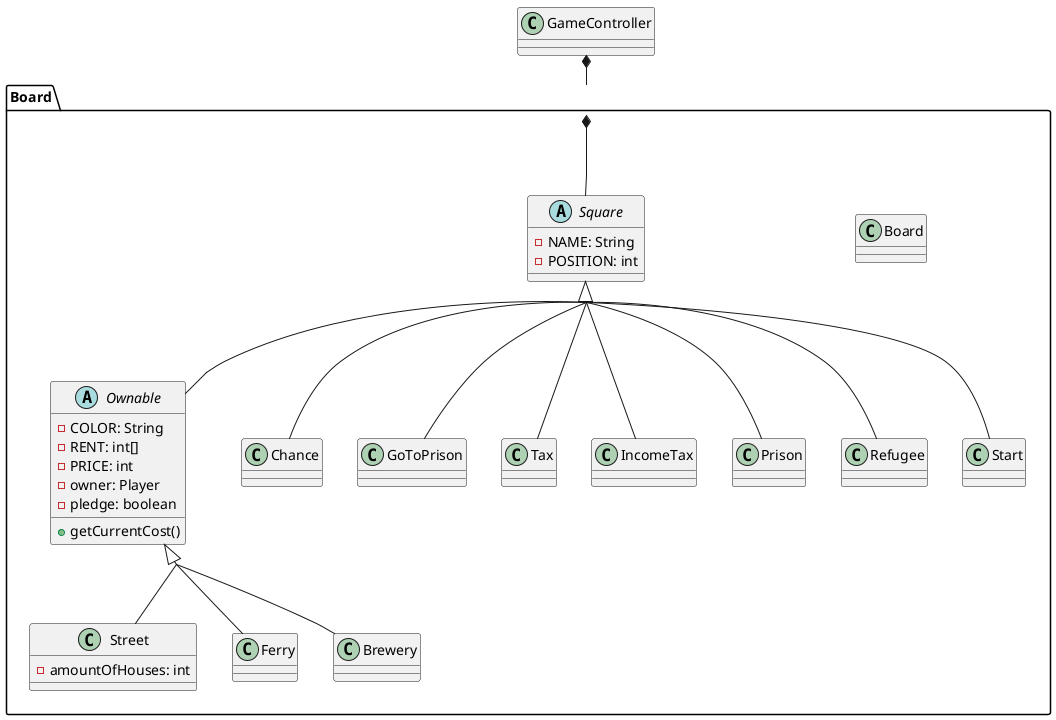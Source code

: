 @startuml
'https://plantuml.com/class-diagram

skinparam groupInheritance 2

class GameController

package Board{
class Board

abstract class Square{
    -NAME: String
    -POSITION: int
}
abstract class Ownable{
    -COLOR: String
    -RENT: int[]
    -PRICE: int
    -owner: Player
    -pledge: boolean

    +getCurrentCost()
}

class Street{
    -amountOfHouses: int
}
class Ferry
class Brewery

class Chance
class GoToPrison
class Tax
class IncomeTax
class Prison
class Refugee
class Start
}

GameController *-d- Board
Board *-d- Square

Square <|--Ownable
Square <|--Chance
Square <|--GoToPrison
Square <|--Tax
Square <|--IncomeTax
Square <|--Prison
Square <|-- Refugee
Square <|--Start

Ownable <|-- Street
Ownable <|-- Ferry
Ownable <|-- Brewery


@enduml